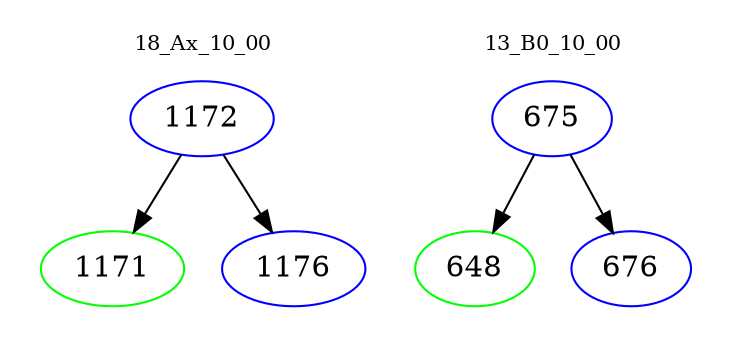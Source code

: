 digraph{
subgraph cluster_0 {
color = white
label = "18_Ax_10_00";
fontsize=10;
T0_1172 [label="1172", color="blue"]
T0_1172 -> T0_1171 [color="black"]
T0_1171 [label="1171", color="green"]
T0_1172 -> T0_1176 [color="black"]
T0_1176 [label="1176", color="blue"]
}
subgraph cluster_1 {
color = white
label = "13_B0_10_00";
fontsize=10;
T1_675 [label="675", color="blue"]
T1_675 -> T1_648 [color="black"]
T1_648 [label="648", color="green"]
T1_675 -> T1_676 [color="black"]
T1_676 [label="676", color="blue"]
}
}
